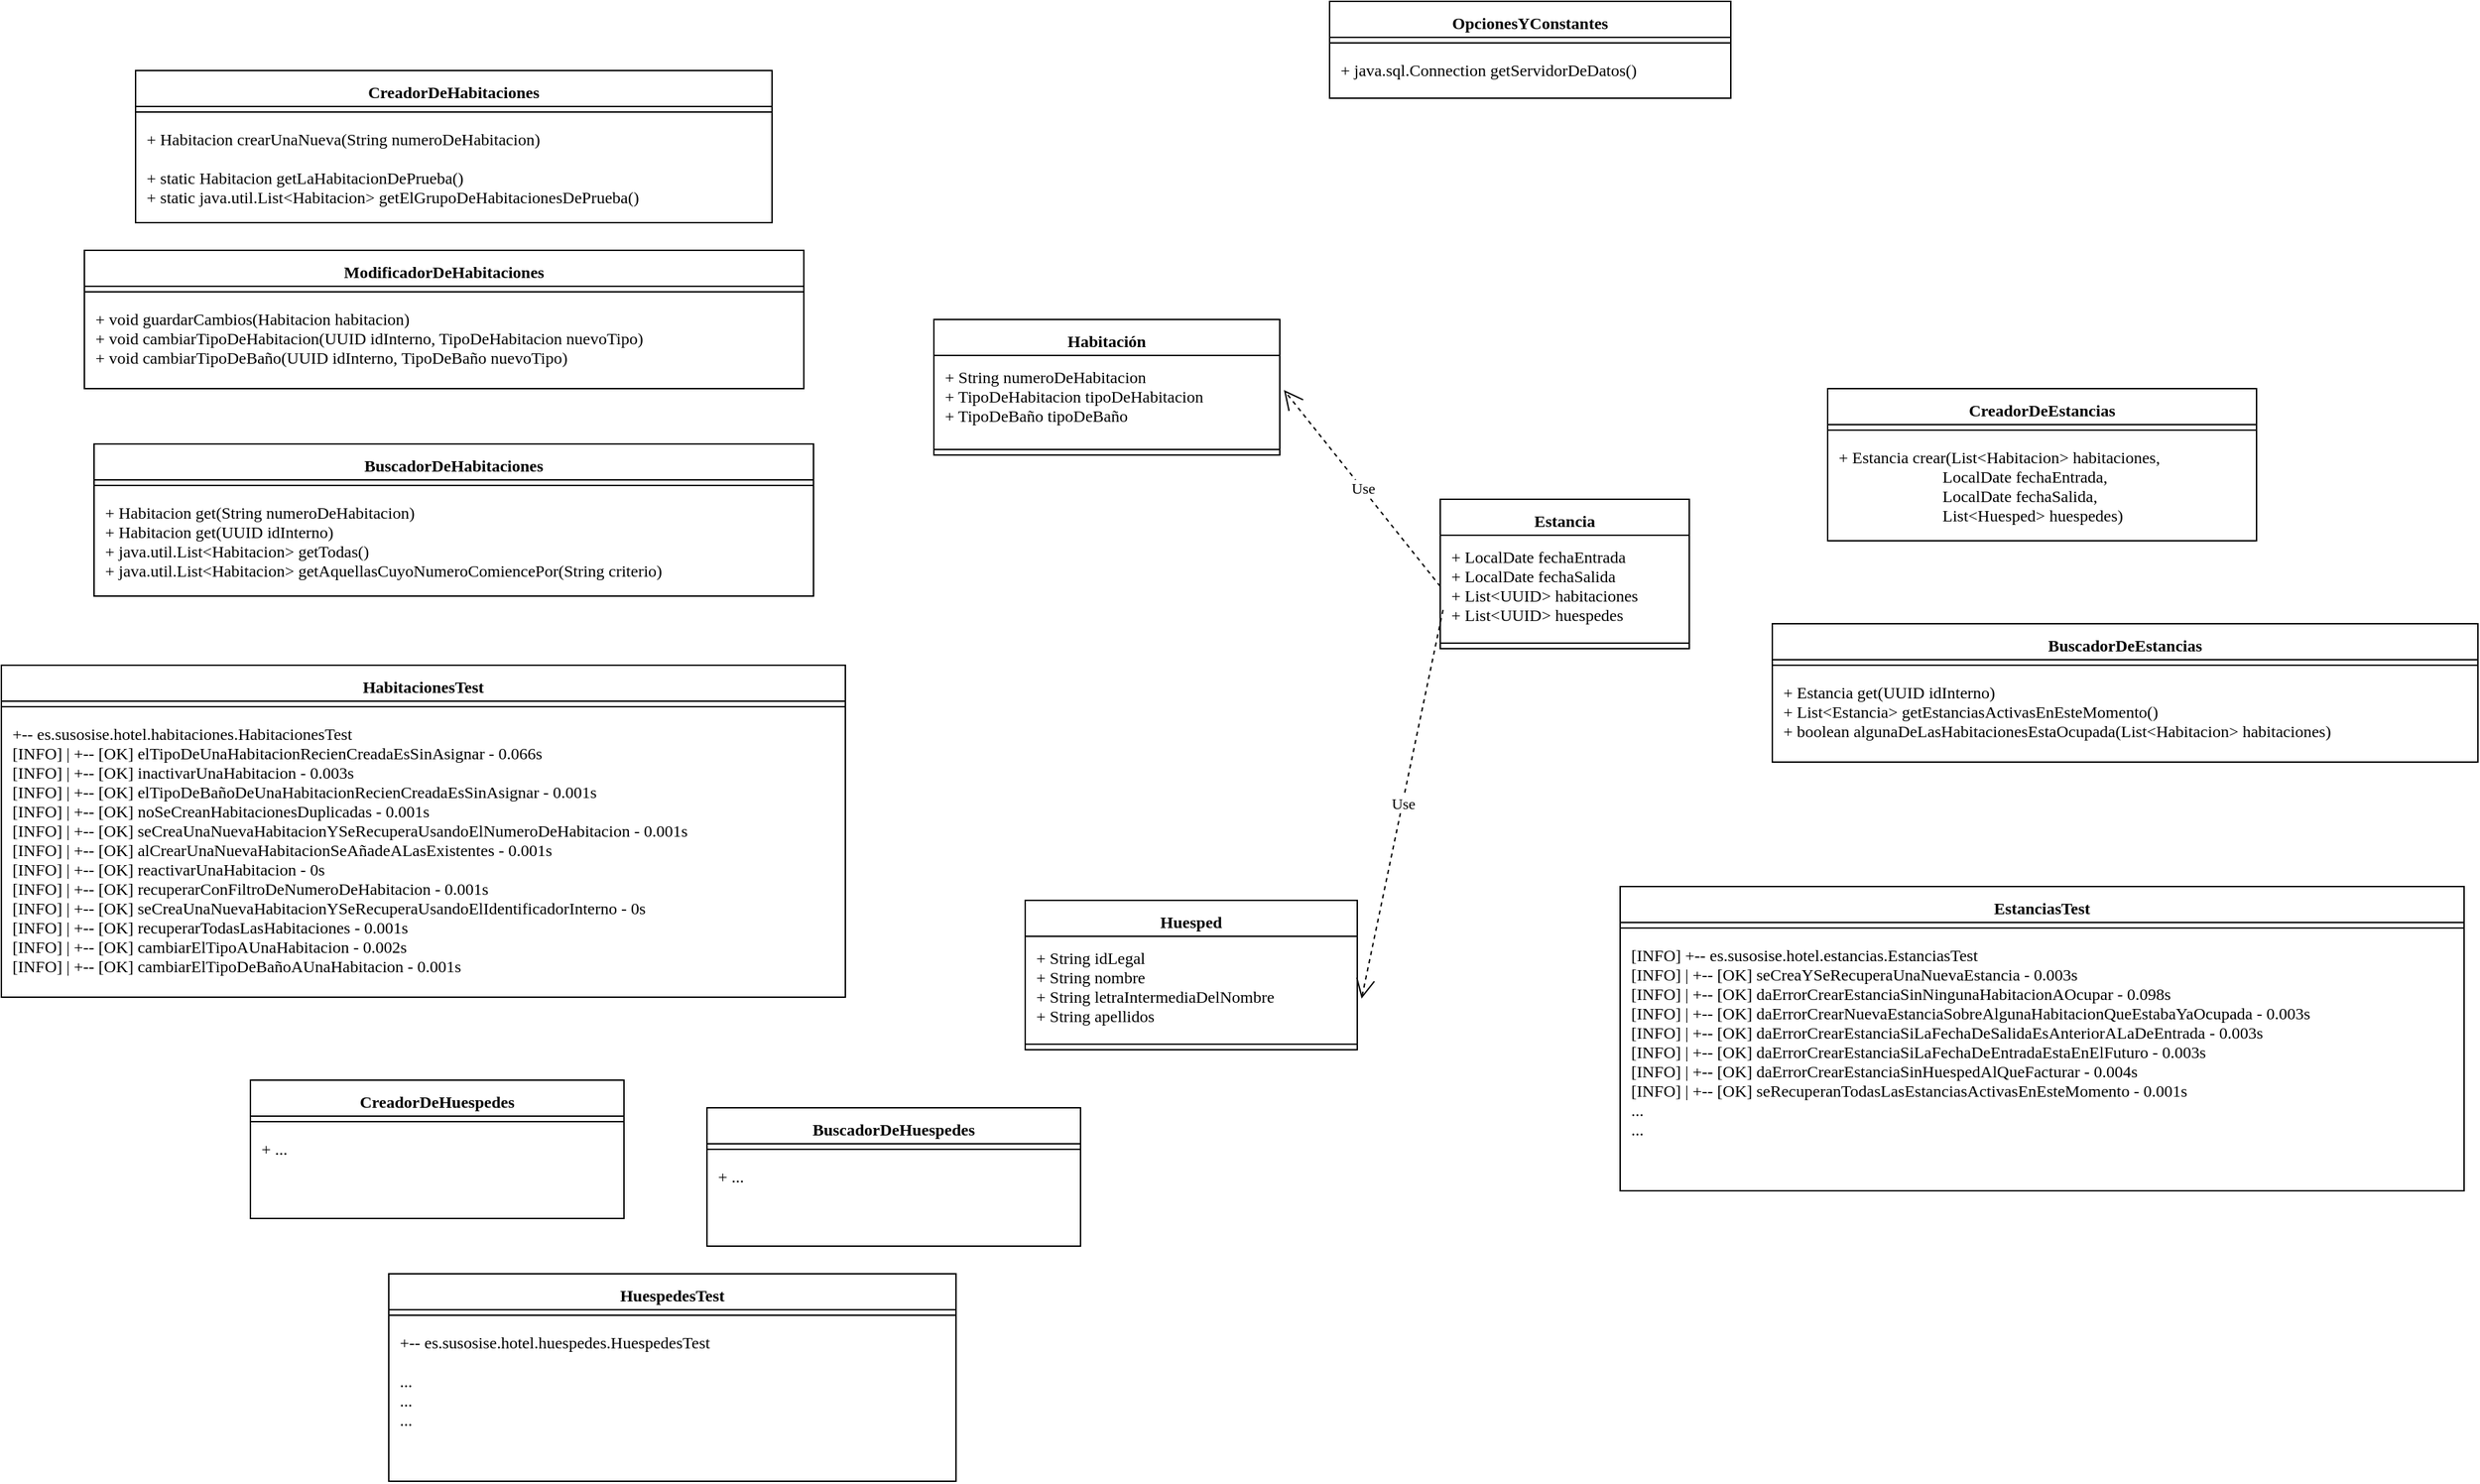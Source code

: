 <mxfile version="17.4.2" type="device"><diagram id="C5RBs43oDa-KdzZeNtuy" name="Page-1"><mxGraphModel dx="2169" dy="827" grid="1" gridSize="10" guides="1" tooltips="1" connect="1" arrows="1" fold="1" page="1" pageScale="1" pageWidth="827" pageHeight="1169" math="0" shadow="0"><root><mxCell id="WIyWlLk6GJQsqaUBKTNV-0"/><mxCell id="WIyWlLk6GJQsqaUBKTNV-1" parent="WIyWlLk6GJQsqaUBKTNV-0"/><mxCell id="FcjJvpSDxvCTK--CoJ5v-0" value="OpcionesYConstantes" style="swimlane;fontStyle=1;align=center;verticalAlign=top;childLayout=stackLayout;horizontal=1;startSize=26;horizontalStack=0;resizeParent=1;resizeParentMax=0;resizeLast=0;collapsible=1;marginBottom=0;fontFamily=Verdana;spacing=4;" parent="WIyWlLk6GJQsqaUBKTNV-1" vertex="1"><mxGeometry x="450" y="60" width="290" height="70" as="geometry"><mxRectangle x="90" y="585" width="160" height="26" as="alternateBounds"/></mxGeometry></mxCell><mxCell id="FcjJvpSDxvCTK--CoJ5v-2" value="" style="line;strokeWidth=1;fillColor=none;align=left;verticalAlign=middle;spacingTop=-1;spacingLeft=3;spacingRight=3;rotatable=0;labelPosition=right;points=[];portConstraint=eastwest;fontFamily=Verdana;spacing=4;" parent="FcjJvpSDxvCTK--CoJ5v-0" vertex="1"><mxGeometry y="26" width="290" height="8" as="geometry"/></mxCell><mxCell id="FcjJvpSDxvCTK--CoJ5v-3" value="+ java.sql.Connection getServidorDeDatos()" style="text;strokeColor=none;fillColor=none;align=left;verticalAlign=top;spacingLeft=4;spacingRight=4;overflow=hidden;rotatable=0;points=[[0,0.5],[1,0.5]];portConstraint=eastwest;fontFamily=Verdana;spacing=4;" parent="FcjJvpSDxvCTK--CoJ5v-0" vertex="1"><mxGeometry y="34" width="290" height="36" as="geometry"/></mxCell><mxCell id="FcjJvpSDxvCTK--CoJ5v-5" value="Estancia" style="swimlane;fontStyle=1;align=center;verticalAlign=top;childLayout=stackLayout;horizontal=1;startSize=26;horizontalStack=0;resizeParent=1;resizeParentMax=0;resizeLast=0;collapsible=1;marginBottom=0;fontFamily=Verdana;spacing=4;" parent="WIyWlLk6GJQsqaUBKTNV-1" vertex="1"><mxGeometry x="530" y="420" width="180" height="108" as="geometry"/></mxCell><mxCell id="FcjJvpSDxvCTK--CoJ5v-6" value="+ LocalDate fechaEntrada&#10;+ LocalDate fechaSalida&#10;+ List&lt;UUID&gt; habitaciones&#10;+ List&lt;UUID&gt; huespedes" style="text;strokeColor=none;fillColor=none;align=left;verticalAlign=top;spacingLeft=4;spacingRight=4;overflow=hidden;rotatable=0;points=[[0,0.5],[1,0.5]];portConstraint=eastwest;fontFamily=Verdana;spacing=4;" parent="FcjJvpSDxvCTK--CoJ5v-5" vertex="1"><mxGeometry y="26" width="180" height="74" as="geometry"/></mxCell><mxCell id="FcjJvpSDxvCTK--CoJ5v-7" value="" style="line;strokeWidth=1;fillColor=none;align=left;verticalAlign=middle;spacingTop=-1;spacingLeft=3;spacingRight=3;rotatable=0;labelPosition=right;points=[];portConstraint=eastwest;fontFamily=Verdana;spacing=4;" parent="FcjJvpSDxvCTK--CoJ5v-5" vertex="1"><mxGeometry y="100" width="180" height="8" as="geometry"/></mxCell><mxCell id="FcjJvpSDxvCTK--CoJ5v-9" value="CreadorDeEstancias" style="swimlane;fontStyle=1;align=center;verticalAlign=top;childLayout=stackLayout;horizontal=1;startSize=26;horizontalStack=0;resizeParent=1;resizeParentMax=0;resizeLast=0;collapsible=1;marginBottom=0;fontFamily=Verdana;spacing=4;" parent="WIyWlLk6GJQsqaUBKTNV-1" vertex="1"><mxGeometry x="810" y="340" width="310" height="110" as="geometry"><mxRectangle x="90" y="585" width="160" height="26" as="alternateBounds"/></mxGeometry></mxCell><mxCell id="FcjJvpSDxvCTK--CoJ5v-10" value="" style="line;strokeWidth=1;fillColor=none;align=left;verticalAlign=middle;spacingTop=-1;spacingLeft=3;spacingRight=3;rotatable=0;labelPosition=right;points=[];portConstraint=eastwest;fontFamily=Verdana;spacing=4;" parent="FcjJvpSDxvCTK--CoJ5v-9" vertex="1"><mxGeometry y="26" width="310" height="8" as="geometry"/></mxCell><mxCell id="FcjJvpSDxvCTK--CoJ5v-11" value="+ Estancia crear(List&lt;Habitacion&gt; habitaciones, &#10;                         LocalDate fechaEntrada, &#10;                         LocalDate fechaSalida, &#10;                         List&lt;Huesped&gt; huespedes)" style="text;strokeColor=none;fillColor=none;align=left;verticalAlign=top;spacingLeft=4;spacingRight=4;overflow=hidden;rotatable=0;points=[[0,0.5],[1,0.5]];portConstraint=eastwest;fontFamily=Verdana;spacing=4;" parent="FcjJvpSDxvCTK--CoJ5v-9" vertex="1"><mxGeometry y="34" width="310" height="76" as="geometry"/></mxCell><mxCell id="FcjJvpSDxvCTK--CoJ5v-12" value="BuscadorDeEstancias" style="swimlane;fontStyle=1;align=center;verticalAlign=top;childLayout=stackLayout;horizontal=1;startSize=26;horizontalStack=0;resizeParent=1;resizeParentMax=0;resizeLast=0;collapsible=1;marginBottom=0;fontFamily=Verdana;spacing=4;" parent="WIyWlLk6GJQsqaUBKTNV-1" vertex="1"><mxGeometry x="770" y="510" width="510" height="100" as="geometry"><mxRectangle x="90" y="585" width="160" height="26" as="alternateBounds"/></mxGeometry></mxCell><mxCell id="FcjJvpSDxvCTK--CoJ5v-13" value="" style="line;strokeWidth=1;fillColor=none;align=left;verticalAlign=middle;spacingTop=-1;spacingLeft=3;spacingRight=3;rotatable=0;labelPosition=right;points=[];portConstraint=eastwest;fontFamily=Verdana;spacing=4;" parent="FcjJvpSDxvCTK--CoJ5v-12" vertex="1"><mxGeometry y="26" width="510" height="8" as="geometry"/></mxCell><mxCell id="FcjJvpSDxvCTK--CoJ5v-14" value="+ Estancia get(UUID idInterno)&#10;+ List&lt;Estancia&gt; getEstanciasActivasEnEsteMomento()&#10;+ boolean algunaDeLasHabitacionesEstaOcupada(List&lt;Habitacion&gt; habitaciones)&#10;&#10;" style="text;strokeColor=none;fillColor=none;align=left;verticalAlign=top;spacingLeft=4;spacingRight=4;overflow=hidden;rotatable=0;points=[[0,0.5],[1,0.5]];portConstraint=eastwest;fontFamily=Verdana;spacing=4;" parent="FcjJvpSDxvCTK--CoJ5v-12" vertex="1"><mxGeometry y="34" width="510" height="66" as="geometry"/></mxCell><mxCell id="FcjJvpSDxvCTK--CoJ5v-15" value="Habitación" style="swimlane;fontStyle=1;align=center;verticalAlign=top;childLayout=stackLayout;horizontal=1;startSize=26;horizontalStack=0;resizeParent=1;resizeParentMax=0;resizeLast=0;collapsible=1;marginBottom=0;fontFamily=Verdana;spacing=4;" parent="WIyWlLk6GJQsqaUBKTNV-1" vertex="1"><mxGeometry x="164" y="290" width="250" height="98" as="geometry"/></mxCell><mxCell id="FcjJvpSDxvCTK--CoJ5v-16" value="+ String numeroDeHabitacion&#10;+ TipoDeHabitacion tipoDeHabitacion&#10;+ TipoDeBaño tipoDeBaño&#10;&#10;" style="text;strokeColor=none;fillColor=none;align=left;verticalAlign=top;spacingLeft=4;spacingRight=4;overflow=hidden;rotatable=0;points=[[0,0.5],[1,0.5]];portConstraint=eastwest;fontFamily=Verdana;spacing=4;" parent="FcjJvpSDxvCTK--CoJ5v-15" vertex="1"><mxGeometry y="26" width="250" height="64" as="geometry"/></mxCell><mxCell id="FcjJvpSDxvCTK--CoJ5v-17" value="" style="line;strokeWidth=1;fillColor=none;align=left;verticalAlign=middle;spacingTop=-1;spacingLeft=3;spacingRight=3;rotatable=0;labelPosition=right;points=[];portConstraint=eastwest;fontFamily=Verdana;spacing=4;" parent="FcjJvpSDxvCTK--CoJ5v-15" vertex="1"><mxGeometry y="90" width="250" height="8" as="geometry"/></mxCell><mxCell id="FcjJvpSDxvCTK--CoJ5v-18" value="CreadorDeHabitaciones" style="swimlane;fontStyle=1;align=center;verticalAlign=top;childLayout=stackLayout;horizontal=1;startSize=26;horizontalStack=0;resizeParent=1;resizeParentMax=0;resizeLast=0;collapsible=1;marginBottom=0;fontFamily=Verdana;spacing=4;" parent="WIyWlLk6GJQsqaUBKTNV-1" vertex="1"><mxGeometry x="-413" y="110" width="460" height="110" as="geometry"><mxRectangle x="90" y="585" width="160" height="26" as="alternateBounds"/></mxGeometry></mxCell><mxCell id="FcjJvpSDxvCTK--CoJ5v-19" value="" style="line;strokeWidth=1;fillColor=none;align=left;verticalAlign=middle;spacingTop=-1;spacingLeft=3;spacingRight=3;rotatable=0;labelPosition=right;points=[];portConstraint=eastwest;fontFamily=Verdana;spacing=4;" parent="FcjJvpSDxvCTK--CoJ5v-18" vertex="1"><mxGeometry y="26" width="460" height="8" as="geometry"/></mxCell><mxCell id="FcjJvpSDxvCTK--CoJ5v-20" value="+ Habitacion crearUnaNueva(String numeroDeHabitacion)&#10;&#10;+ static Habitacion getLaHabitacionDePrueba()&#10;+ static java.util.List&lt;Habitacion&gt; getElGrupoDeHabitacionesDePrueba()" style="text;strokeColor=none;fillColor=none;align=left;verticalAlign=top;spacingLeft=4;spacingRight=4;overflow=hidden;rotatable=0;points=[[0,0.5],[1,0.5]];portConstraint=eastwest;fontFamily=Verdana;spacing=4;" parent="FcjJvpSDxvCTK--CoJ5v-18" vertex="1"><mxGeometry y="34" width="460" height="76" as="geometry"/></mxCell><mxCell id="FcjJvpSDxvCTK--CoJ5v-21" value="BuscadorDeHabitaciones" style="swimlane;fontStyle=1;align=center;verticalAlign=top;childLayout=stackLayout;horizontal=1;startSize=26;horizontalStack=0;resizeParent=1;resizeParentMax=0;resizeLast=0;collapsible=1;marginBottom=0;fontFamily=Verdana;spacing=4;" parent="WIyWlLk6GJQsqaUBKTNV-1" vertex="1"><mxGeometry x="-443" y="380" width="520" height="110" as="geometry"><mxRectangle x="90" y="585" width="160" height="26" as="alternateBounds"/></mxGeometry></mxCell><mxCell id="FcjJvpSDxvCTK--CoJ5v-22" value="" style="line;strokeWidth=1;fillColor=none;align=left;verticalAlign=middle;spacingTop=-1;spacingLeft=3;spacingRight=3;rotatable=0;labelPosition=right;points=[];portConstraint=eastwest;fontFamily=Verdana;spacing=4;" parent="FcjJvpSDxvCTK--CoJ5v-21" vertex="1"><mxGeometry y="26" width="520" height="8" as="geometry"/></mxCell><mxCell id="FcjJvpSDxvCTK--CoJ5v-23" value="+ Habitacion get(String numeroDeHabitacion)&#10;+ Habitacion get(UUID idInterno)&#10;+ java.util.List&lt;Habitacion&gt; getTodas()&#10;+ java.util.List&lt;Habitacion&gt; getAquellasCuyoNumeroComiencePor(String criterio)&#10;&#10;" style="text;strokeColor=none;fillColor=none;align=left;verticalAlign=top;spacingLeft=4;spacingRight=4;overflow=hidden;rotatable=0;points=[[0,0.5],[1,0.5]];portConstraint=eastwest;fontFamily=Verdana;spacing=4;" parent="FcjJvpSDxvCTK--CoJ5v-21" vertex="1"><mxGeometry y="34" width="520" height="76" as="geometry"/></mxCell><mxCell id="FcjJvpSDxvCTK--CoJ5v-24" value="ModificadorDeHabitaciones" style="swimlane;fontStyle=1;align=center;verticalAlign=top;childLayout=stackLayout;horizontal=1;startSize=26;horizontalStack=0;resizeParent=1;resizeParentMax=0;resizeLast=0;collapsible=1;marginBottom=0;fontFamily=Verdana;spacing=4;" parent="WIyWlLk6GJQsqaUBKTNV-1" vertex="1"><mxGeometry x="-450" y="240" width="520" height="100" as="geometry"><mxRectangle x="90" y="585" width="160" height="26" as="alternateBounds"/></mxGeometry></mxCell><mxCell id="FcjJvpSDxvCTK--CoJ5v-25" value="" style="line;strokeWidth=1;fillColor=none;align=left;verticalAlign=middle;spacingTop=-1;spacingLeft=3;spacingRight=3;rotatable=0;labelPosition=right;points=[];portConstraint=eastwest;fontFamily=Verdana;spacing=4;" parent="FcjJvpSDxvCTK--CoJ5v-24" vertex="1"><mxGeometry y="26" width="520" height="8" as="geometry"/></mxCell><mxCell id="FcjJvpSDxvCTK--CoJ5v-26" value="+ void guardarCambios(Habitacion habitacion)&#10;+ void cambiarTipoDeHabitacion(UUID idInterno, TipoDeHabitacion nuevoTipo)&#10;+ void cambiarTipoDeBaño(UUID idInterno, TipoDeBaño nuevoTipo)" style="text;strokeColor=none;fillColor=none;align=left;verticalAlign=top;spacingLeft=4;spacingRight=4;overflow=hidden;rotatable=0;points=[[0,0.5],[1,0.5]];portConstraint=eastwest;fontFamily=Verdana;spacingBottom=0;spacing=4;" parent="FcjJvpSDxvCTK--CoJ5v-24" vertex="1"><mxGeometry y="34" width="520" height="66" as="geometry"/></mxCell><mxCell id="FcjJvpSDxvCTK--CoJ5v-27" value="Huesped" style="swimlane;fontStyle=1;align=center;verticalAlign=top;childLayout=stackLayout;horizontal=1;startSize=26;horizontalStack=0;resizeParent=1;resizeParentMax=0;resizeLast=0;collapsible=1;marginBottom=0;fontFamily=Verdana;spacing=4;spacingBottom=0;" parent="WIyWlLk6GJQsqaUBKTNV-1" vertex="1"><mxGeometry x="230" y="710" width="240" height="108" as="geometry"/></mxCell><mxCell id="FcjJvpSDxvCTK--CoJ5v-28" value="+ String idLegal&#10;+ String nombre&#10;+ String letraIntermediaDelNombre&#10;+ String apellidos" style="text;strokeColor=none;fillColor=none;align=left;verticalAlign=top;spacingLeft=4;spacingRight=4;overflow=hidden;rotatable=0;points=[[0,0.5],[1,0.5]];portConstraint=eastwest;fontFamily=Verdana;spacing=4;spacingTop=0;" parent="FcjJvpSDxvCTK--CoJ5v-27" vertex="1"><mxGeometry y="26" width="240" height="74" as="geometry"/></mxCell><mxCell id="FcjJvpSDxvCTK--CoJ5v-29" value="" style="line;strokeWidth=1;fillColor=none;align=left;verticalAlign=middle;spacingTop=-1;spacingLeft=3;spacingRight=3;rotatable=0;labelPosition=right;points=[];portConstraint=eastwest;fontFamily=Verdana;spacing=4;" parent="FcjJvpSDxvCTK--CoJ5v-27" vertex="1"><mxGeometry y="100" width="240" height="8" as="geometry"/></mxCell><mxCell id="FcjJvpSDxvCTK--CoJ5v-30" value="Use" style="endArrow=open;endSize=12;dashed=1;html=1;rounded=0;fontFamily=Verdana;exitX=0.011;exitY=0.73;exitDx=0;exitDy=0;exitPerimeter=0;entryX=1.013;entryY=0.608;entryDx=0;entryDy=0;entryPerimeter=0;" parent="WIyWlLk6GJQsqaUBKTNV-1" source="FcjJvpSDxvCTK--CoJ5v-6" target="FcjJvpSDxvCTK--CoJ5v-28" edge="1"><mxGeometry width="160" relative="1" as="geometry"><mxPoint x="520" y="600" as="sourcePoint"/><mxPoint x="240" y="340" as="targetPoint"/></mxGeometry></mxCell><mxCell id="FcjJvpSDxvCTK--CoJ5v-31" value="Use" style="endArrow=open;endSize=12;dashed=1;html=1;rounded=0;fontFamily=Verdana;exitX=0;exitY=0.5;exitDx=0;exitDy=0;entryX=1.012;entryY=0.391;entryDx=0;entryDy=0;entryPerimeter=0;" parent="WIyWlLk6GJQsqaUBKTNV-1" source="FcjJvpSDxvCTK--CoJ5v-6" target="FcjJvpSDxvCTK--CoJ5v-16" edge="1"><mxGeometry width="160" relative="1" as="geometry"><mxPoint x="331.98" y="370.02" as="sourcePoint"/><mxPoint x="303.12" y="290.992" as="targetPoint"/></mxGeometry></mxCell><mxCell id="FcjJvpSDxvCTK--CoJ5v-32" value="HabitacionesTest" style="swimlane;fontStyle=1;align=center;verticalAlign=top;childLayout=stackLayout;horizontal=1;startSize=26;horizontalStack=0;resizeParent=1;resizeParentMax=0;resizeLast=0;collapsible=1;marginBottom=0;fontFamily=Verdana;spacing=4;" parent="WIyWlLk6GJQsqaUBKTNV-1" vertex="1"><mxGeometry x="-510" y="540" width="610" height="240" as="geometry"><mxRectangle x="90" y="585" width="160" height="26" as="alternateBounds"/></mxGeometry></mxCell><mxCell id="FcjJvpSDxvCTK--CoJ5v-33" value="" style="line;strokeWidth=1;fillColor=none;align=left;verticalAlign=middle;spacingTop=-1;spacingLeft=3;spacingRight=3;rotatable=0;labelPosition=right;points=[];portConstraint=eastwest;fontFamily=Verdana;spacing=4;" parent="FcjJvpSDxvCTK--CoJ5v-32" vertex="1"><mxGeometry y="26" width="610" height="8" as="geometry"/></mxCell><mxCell id="FcjJvpSDxvCTK--CoJ5v-34" value="+-- es.susosise.hotel.habitaciones.HabitacionesTest&#10;[INFO] | +-- [OK] elTipoDeUnaHabitacionRecienCreadaEsSinAsignar - 0.066s&#10;[INFO] | +-- [OK] inactivarUnaHabitacion - 0.003s&#10;[INFO] | +-- [OK] elTipoDeBañoDeUnaHabitacionRecienCreadaEsSinAsignar - 0.001s&#10;[INFO] | +-- [OK] noSeCreanHabitacionesDuplicadas - 0.001s&#10;[INFO] | +-- [OK] seCreaUnaNuevaHabitacionYSeRecuperaUsandoElNumeroDeHabitacion - 0.001s&#10;[INFO] | +-- [OK] alCrearUnaNuevaHabitacionSeAñadeALasExistentes - 0.001s&#10;[INFO] | +-- [OK] reactivarUnaHabitacion - 0s&#10;[INFO] | +-- [OK] recuperarConFiltroDeNumeroDeHabitacion - 0.001s&#10;[INFO] | +-- [OK] seCreaUnaNuevaHabitacionYSeRecuperaUsandoElIdentificadorInterno - 0s&#10;[INFO] | +-- [OK] recuperarTodasLasHabitaciones - 0.001s&#10;[INFO] | +-- [OK] cambiarElTipoAUnaHabitacion - 0.002s&#10;[INFO] | +-- [OK] cambiarElTipoDeBañoAUnaHabitacion - 0.001s&#10;" style="text;strokeColor=none;fillColor=none;align=left;verticalAlign=top;spacingLeft=4;spacingRight=4;overflow=hidden;rotatable=0;points=[[0,0.5],[1,0.5]];portConstraint=eastwest;fontFamily=Verdana;spacing=4;" parent="FcjJvpSDxvCTK--CoJ5v-32" vertex="1"><mxGeometry y="34" width="610" height="206" as="geometry"/></mxCell><mxCell id="FcjJvpSDxvCTK--CoJ5v-35" value="EstanciasTest" style="swimlane;fontStyle=1;align=center;verticalAlign=top;childLayout=stackLayout;horizontal=1;startSize=26;horizontalStack=0;resizeParent=1;resizeParentMax=0;resizeLast=0;collapsible=1;marginBottom=0;fontFamily=Verdana;spacing=4;" parent="WIyWlLk6GJQsqaUBKTNV-1" vertex="1"><mxGeometry x="660" y="700" width="610" height="220" as="geometry"><mxRectangle x="90" y="585" width="160" height="26" as="alternateBounds"/></mxGeometry></mxCell><mxCell id="FcjJvpSDxvCTK--CoJ5v-36" value="" style="line;strokeWidth=1;fillColor=none;align=left;verticalAlign=middle;spacingTop=-1;spacingLeft=3;spacingRight=3;rotatable=0;labelPosition=right;points=[];portConstraint=eastwest;fontFamily=Verdana;spacing=4;" parent="FcjJvpSDxvCTK--CoJ5v-35" vertex="1"><mxGeometry y="26" width="610" height="8" as="geometry"/></mxCell><mxCell id="FcjJvpSDxvCTK--CoJ5v-37" value="[INFO] +-- es.susosise.hotel.estancias.EstanciasTest&#10;[INFO] | +-- [OK] seCreaYSeRecuperaUnaNuevaEstancia - 0.003s&#10;[INFO] | +-- [OK] daErrorCrearEstanciaSinNingunaHabitacionAOcupar - 0.098s&#10;[INFO] | +-- [OK] daErrorCrearNuevaEstanciaSobreAlgunaHabitacionQueEstabaYaOcupada - 0.003s&#10;[INFO] | +-- [OK] daErrorCrearEstanciaSiLaFechaDeSalidaEsAnteriorALaDeEntrada - 0.003s&#10;[INFO] | +-- [OK] daErrorCrearEstanciaSiLaFechaDeEntradaEstaEnElFuturo - 0.003s&#10;[INFO] | +-- [OK] daErrorCrearEstanciaSinHuespedAlQueFacturar - 0.004s&#10;[INFO] | +-- [OK] seRecuperanTodasLasEstanciasActivasEnEsteMomento - 0.001s&#10;...&#10;..." style="text;strokeColor=none;fillColor=none;align=left;verticalAlign=top;spacingLeft=4;spacingRight=4;overflow=hidden;rotatable=0;points=[[0,0.5],[1,0.5]];portConstraint=eastwest;fontFamily=Verdana;spacing=4;" parent="FcjJvpSDxvCTK--CoJ5v-35" vertex="1"><mxGeometry y="34" width="610" height="186" as="geometry"/></mxCell><mxCell id="FcjJvpSDxvCTK--CoJ5v-38" value="HuespedesTest" style="swimlane;fontStyle=1;align=center;verticalAlign=top;childLayout=stackLayout;horizontal=1;startSize=26;horizontalStack=0;resizeParent=1;resizeParentMax=0;resizeLast=0;collapsible=1;marginBottom=0;fontFamily=Verdana;spacing=4;" parent="WIyWlLk6GJQsqaUBKTNV-1" vertex="1"><mxGeometry x="-230" y="980" width="410" height="150" as="geometry"><mxRectangle x="90" y="585" width="160" height="26" as="alternateBounds"/></mxGeometry></mxCell><mxCell id="FcjJvpSDxvCTK--CoJ5v-39" value="" style="line;strokeWidth=1;fillColor=none;align=left;verticalAlign=middle;spacingTop=-1;spacingLeft=3;spacingRight=3;rotatable=0;labelPosition=right;points=[];portConstraint=eastwest;fontFamily=Verdana;spacing=4;" parent="FcjJvpSDxvCTK--CoJ5v-38" vertex="1"><mxGeometry y="26" width="410" height="8" as="geometry"/></mxCell><mxCell id="FcjJvpSDxvCTK--CoJ5v-40" value="+-- es.susosise.hotel.huespedes.HuespedesTest&#10;&#10;...&#10;...&#10;...&#10;" style="text;strokeColor=none;fillColor=none;align=left;verticalAlign=top;spacingLeft=4;spacingRight=4;overflow=hidden;rotatable=0;points=[[0,0.5],[1,0.5]];portConstraint=eastwest;fontFamily=Verdana;spacing=4;" parent="FcjJvpSDxvCTK--CoJ5v-38" vertex="1"><mxGeometry y="34" width="410" height="116" as="geometry"/></mxCell><mxCell id="FcjJvpSDxvCTK--CoJ5v-41" value="CreadorDeHuespedes" style="swimlane;fontStyle=1;align=center;verticalAlign=top;childLayout=stackLayout;horizontal=1;startSize=26;horizontalStack=0;resizeParent=1;resizeParentMax=0;resizeLast=0;collapsible=1;marginBottom=0;fontFamily=Verdana;spacing=4;" parent="WIyWlLk6GJQsqaUBKTNV-1" vertex="1"><mxGeometry x="-330" y="840" width="270" height="100" as="geometry"><mxRectangle x="90" y="585" width="160" height="26" as="alternateBounds"/></mxGeometry></mxCell><mxCell id="FcjJvpSDxvCTK--CoJ5v-42" value="" style="line;strokeWidth=1;fillColor=none;align=left;verticalAlign=middle;spacingTop=-1;spacingLeft=3;spacingRight=3;rotatable=0;labelPosition=right;points=[];portConstraint=eastwest;fontFamily=Verdana;spacing=4;" parent="FcjJvpSDxvCTK--CoJ5v-41" vertex="1"><mxGeometry y="26" width="270" height="8" as="geometry"/></mxCell><mxCell id="FcjJvpSDxvCTK--CoJ5v-43" value="+ ..." style="text;strokeColor=none;fillColor=none;align=left;verticalAlign=top;spacingLeft=4;spacingRight=4;overflow=hidden;rotatable=0;points=[[0,0.5],[1,0.5]];portConstraint=eastwest;fontFamily=Verdana;spacing=4;" parent="FcjJvpSDxvCTK--CoJ5v-41" vertex="1"><mxGeometry y="34" width="270" height="66" as="geometry"/></mxCell><mxCell id="FcjJvpSDxvCTK--CoJ5v-45" value="BuscadorDeHuespedes" style="swimlane;fontStyle=1;align=center;verticalAlign=top;childLayout=stackLayout;horizontal=1;startSize=26;horizontalStack=0;resizeParent=1;resizeParentMax=0;resizeLast=0;collapsible=1;marginBottom=0;fontFamily=Verdana;spacing=4;" parent="WIyWlLk6GJQsqaUBKTNV-1" vertex="1"><mxGeometry y="860" width="270" height="100" as="geometry"><mxRectangle x="90" y="585" width="160" height="26" as="alternateBounds"/></mxGeometry></mxCell><mxCell id="FcjJvpSDxvCTK--CoJ5v-46" value="" style="line;strokeWidth=1;fillColor=none;align=left;verticalAlign=middle;spacingTop=-1;spacingLeft=3;spacingRight=3;rotatable=0;labelPosition=right;points=[];portConstraint=eastwest;fontFamily=Verdana;spacing=4;" parent="FcjJvpSDxvCTK--CoJ5v-45" vertex="1"><mxGeometry y="26" width="270" height="8" as="geometry"/></mxCell><mxCell id="FcjJvpSDxvCTK--CoJ5v-47" value="+ ..." style="text;strokeColor=none;fillColor=none;align=left;verticalAlign=top;spacingLeft=4;spacingRight=4;overflow=hidden;rotatable=0;points=[[0,0.5],[1,0.5]];portConstraint=eastwest;fontFamily=Verdana;spacing=4;" parent="FcjJvpSDxvCTK--CoJ5v-45" vertex="1"><mxGeometry y="34" width="270" height="66" as="geometry"/></mxCell></root></mxGraphModel></diagram></mxfile>
